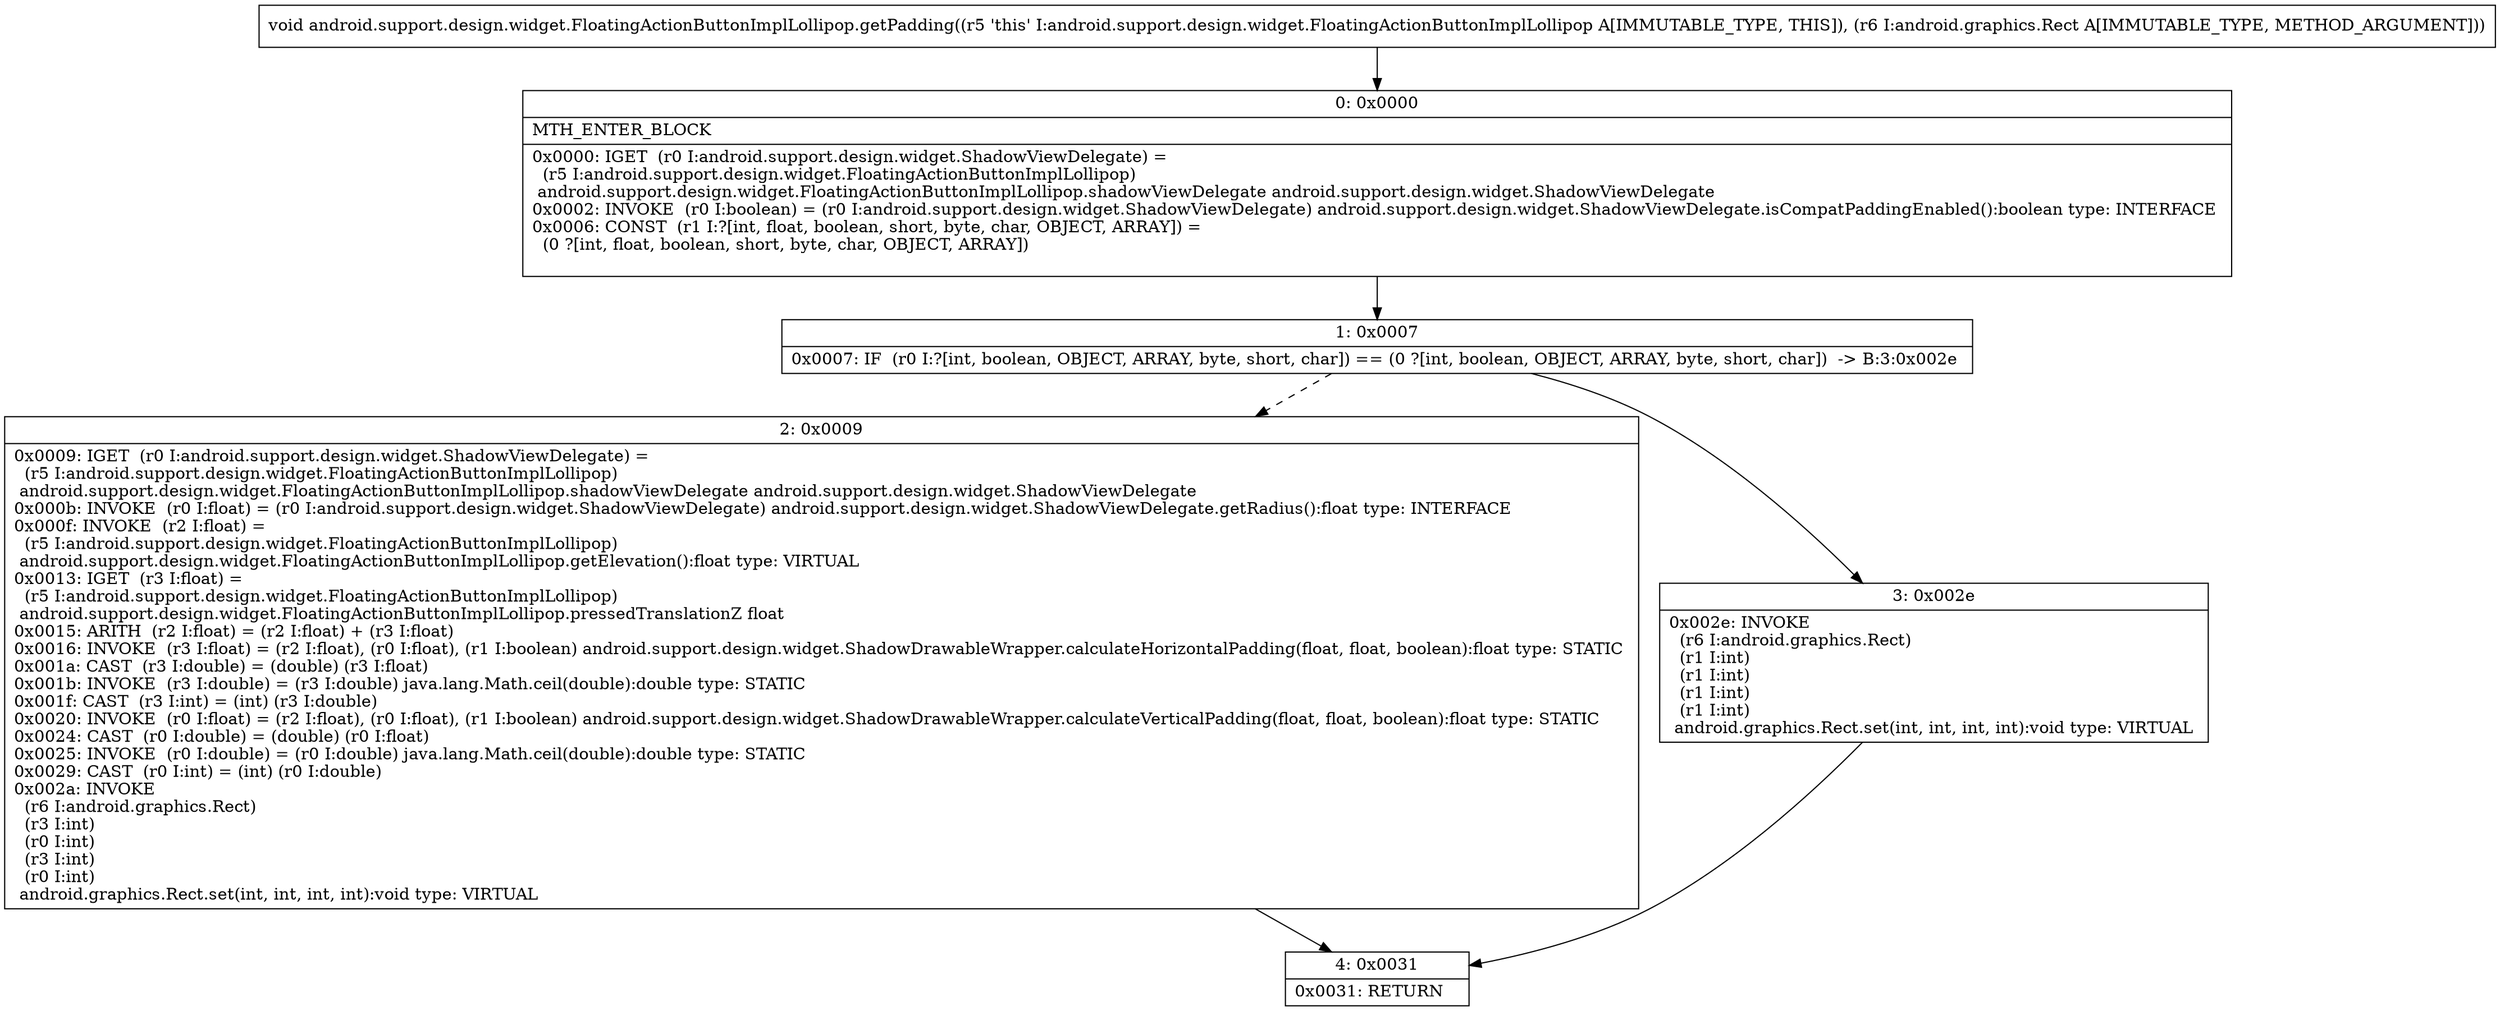 digraph "CFG forandroid.support.design.widget.FloatingActionButtonImplLollipop.getPadding(Landroid\/graphics\/Rect;)V" {
Node_0 [shape=record,label="{0\:\ 0x0000|MTH_ENTER_BLOCK\l|0x0000: IGET  (r0 I:android.support.design.widget.ShadowViewDelegate) = \l  (r5 I:android.support.design.widget.FloatingActionButtonImplLollipop)\l android.support.design.widget.FloatingActionButtonImplLollipop.shadowViewDelegate android.support.design.widget.ShadowViewDelegate \l0x0002: INVOKE  (r0 I:boolean) = (r0 I:android.support.design.widget.ShadowViewDelegate) android.support.design.widget.ShadowViewDelegate.isCompatPaddingEnabled():boolean type: INTERFACE \l0x0006: CONST  (r1 I:?[int, float, boolean, short, byte, char, OBJECT, ARRAY]) = \l  (0 ?[int, float, boolean, short, byte, char, OBJECT, ARRAY])\l \l}"];
Node_1 [shape=record,label="{1\:\ 0x0007|0x0007: IF  (r0 I:?[int, boolean, OBJECT, ARRAY, byte, short, char]) == (0 ?[int, boolean, OBJECT, ARRAY, byte, short, char])  \-\> B:3:0x002e \l}"];
Node_2 [shape=record,label="{2\:\ 0x0009|0x0009: IGET  (r0 I:android.support.design.widget.ShadowViewDelegate) = \l  (r5 I:android.support.design.widget.FloatingActionButtonImplLollipop)\l android.support.design.widget.FloatingActionButtonImplLollipop.shadowViewDelegate android.support.design.widget.ShadowViewDelegate \l0x000b: INVOKE  (r0 I:float) = (r0 I:android.support.design.widget.ShadowViewDelegate) android.support.design.widget.ShadowViewDelegate.getRadius():float type: INTERFACE \l0x000f: INVOKE  (r2 I:float) = \l  (r5 I:android.support.design.widget.FloatingActionButtonImplLollipop)\l android.support.design.widget.FloatingActionButtonImplLollipop.getElevation():float type: VIRTUAL \l0x0013: IGET  (r3 I:float) = \l  (r5 I:android.support.design.widget.FloatingActionButtonImplLollipop)\l android.support.design.widget.FloatingActionButtonImplLollipop.pressedTranslationZ float \l0x0015: ARITH  (r2 I:float) = (r2 I:float) + (r3 I:float) \l0x0016: INVOKE  (r3 I:float) = (r2 I:float), (r0 I:float), (r1 I:boolean) android.support.design.widget.ShadowDrawableWrapper.calculateHorizontalPadding(float, float, boolean):float type: STATIC \l0x001a: CAST  (r3 I:double) = (double) (r3 I:float) \l0x001b: INVOKE  (r3 I:double) = (r3 I:double) java.lang.Math.ceil(double):double type: STATIC \l0x001f: CAST  (r3 I:int) = (int) (r3 I:double) \l0x0020: INVOKE  (r0 I:float) = (r2 I:float), (r0 I:float), (r1 I:boolean) android.support.design.widget.ShadowDrawableWrapper.calculateVerticalPadding(float, float, boolean):float type: STATIC \l0x0024: CAST  (r0 I:double) = (double) (r0 I:float) \l0x0025: INVOKE  (r0 I:double) = (r0 I:double) java.lang.Math.ceil(double):double type: STATIC \l0x0029: CAST  (r0 I:int) = (int) (r0 I:double) \l0x002a: INVOKE  \l  (r6 I:android.graphics.Rect)\l  (r3 I:int)\l  (r0 I:int)\l  (r3 I:int)\l  (r0 I:int)\l android.graphics.Rect.set(int, int, int, int):void type: VIRTUAL \l}"];
Node_3 [shape=record,label="{3\:\ 0x002e|0x002e: INVOKE  \l  (r6 I:android.graphics.Rect)\l  (r1 I:int)\l  (r1 I:int)\l  (r1 I:int)\l  (r1 I:int)\l android.graphics.Rect.set(int, int, int, int):void type: VIRTUAL \l}"];
Node_4 [shape=record,label="{4\:\ 0x0031|0x0031: RETURN   \l}"];
MethodNode[shape=record,label="{void android.support.design.widget.FloatingActionButtonImplLollipop.getPadding((r5 'this' I:android.support.design.widget.FloatingActionButtonImplLollipop A[IMMUTABLE_TYPE, THIS]), (r6 I:android.graphics.Rect A[IMMUTABLE_TYPE, METHOD_ARGUMENT])) }"];
MethodNode -> Node_0;
Node_0 -> Node_1;
Node_1 -> Node_2[style=dashed];
Node_1 -> Node_3;
Node_2 -> Node_4;
Node_3 -> Node_4;
}


